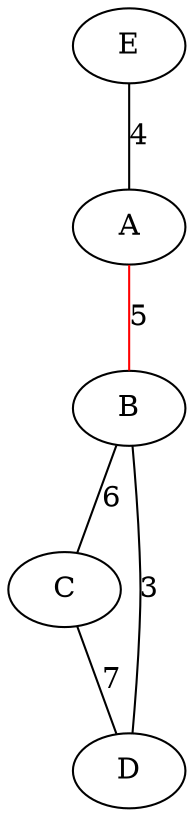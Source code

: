 graph {
  A -- B [label="5"] [color="red"]
  B -- C [label="6"]
  C -- D [label="7"]
  D -- B [label="3"]
  E -- A [label="4"]
}